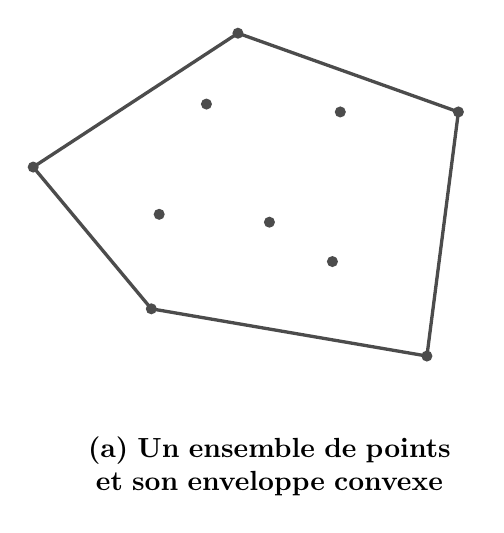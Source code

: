 \begin{tikzpicture}[scale=2]

\coordinate (P1) at (0,0.4);
\coordinate (P2) at (0.75,-0.5);
\coordinate (P3) at (2.5,-0.8);
\coordinate (P4) at (2.7,0.75);
\coordinate (P5) at (1.3,1.25);

\coordinate (P6) at (1.9,-0.2);
\coordinate (P7) at (1.95,0.75);
\coordinate (P8) at (1.1,0.8);
\coordinate (P9) at (0.8,0.1);
\coordinate (P10) at (1.5,0.05);

\draw [black!70, very thick] (P1) -- (P2) -- (P3) -- (P4) -- (P5) -- cycle;


\foreach \i in {1,...,10} {
  \fill[black!70] (P\i) circle (1pt);
%\node[below] at (P\i) {$\i$};
}
\node[text width=5cm, align=center] at (1.5,-1.5) {\bf (a) Un ensemble de points et son enveloppe convexe};

\end{tikzpicture}
